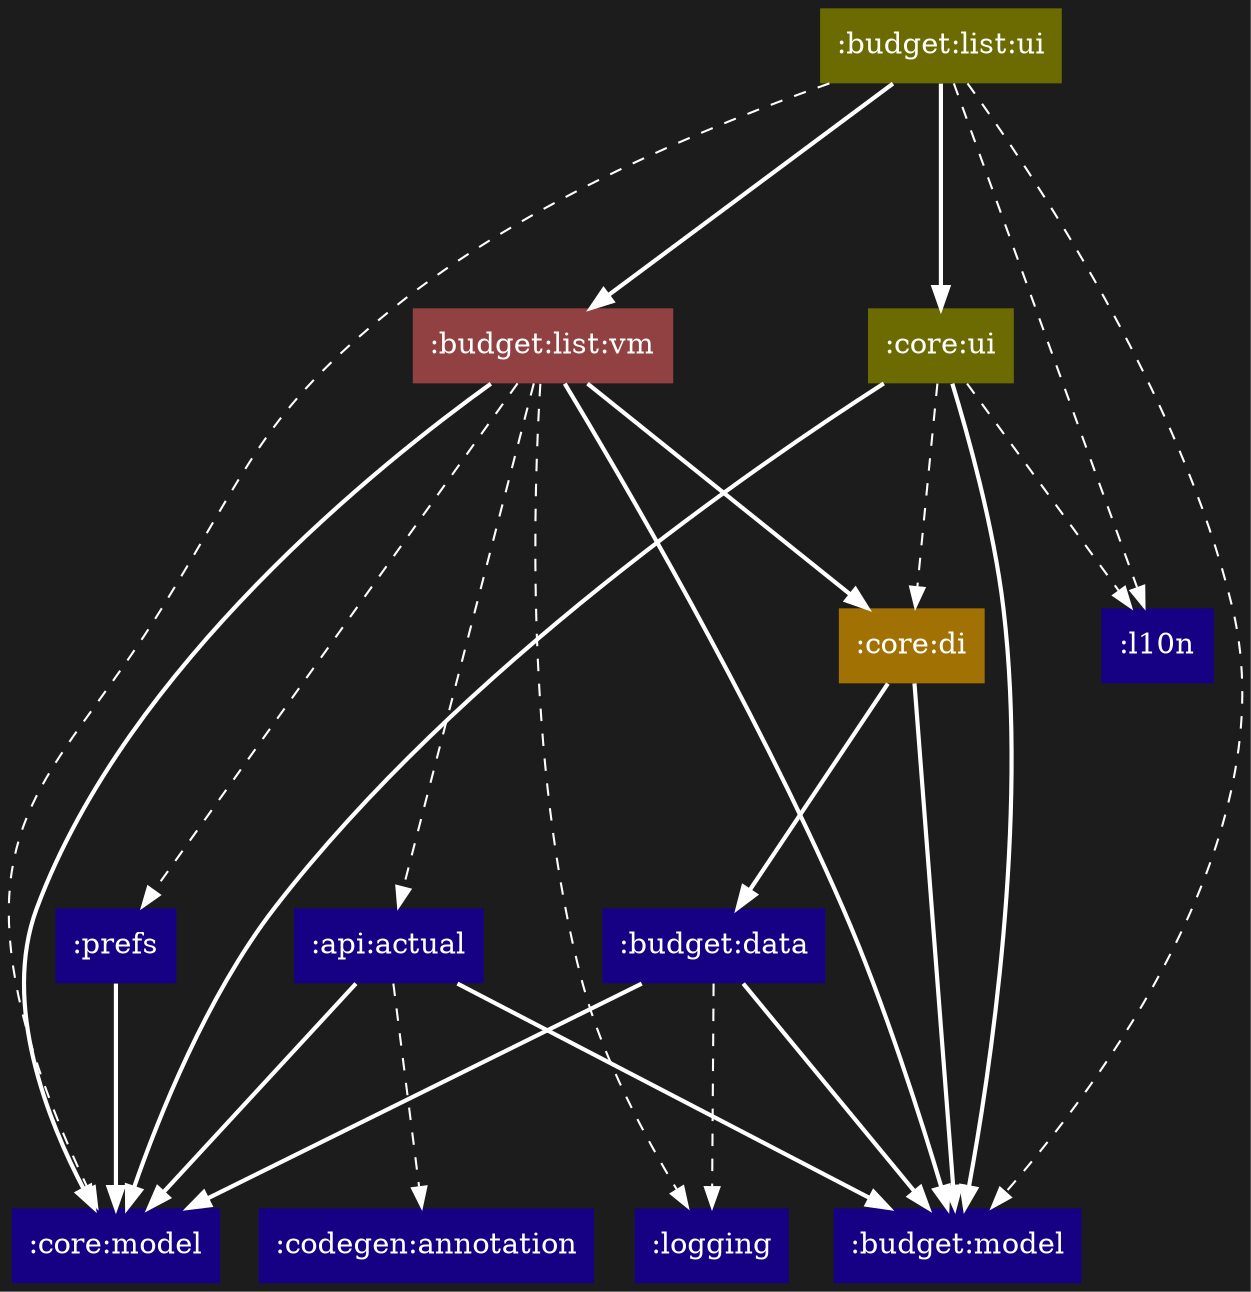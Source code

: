 digraph {
  edge [arrowhead="normal",color="white"]
  graph [layout="dot",bgcolor="#1c1c1c",rankdir="TB",ranksep="1.5"]
  node [shape="box",style="filled",fontcolor="white",color="transparent"]
  ":api:actual" [fillcolor="#160185"]
  ":budget:data" [fillcolor="#160185"]
  ":budget:list:ui" [fillcolor="#6b6b01"]
  ":budget:list:vm" [fillcolor="#914141"]
  ":budget:model" [fillcolor="#160185"]
  ":codegen:annotation" [fillcolor="#160185"]
  ":core:di" [fillcolor="#a17103"]
  ":core:model" [fillcolor="#160185"]
  ":core:ui" [fillcolor="#6b6b01"]
  ":l10n" [fillcolor="#160185"]
  ":logging" [fillcolor="#160185"]
  ":prefs" [fillcolor="#160185"]
  ":api:actual" -> ":budget:model" [style="bold"]
  ":api:actual" -> ":codegen:annotation" [style="dashed"]
  ":api:actual" -> ":core:model" [style="bold"]
  ":budget:data" -> ":budget:model" [style="bold"]
  ":budget:data" -> ":core:model" [style="bold"]
  ":budget:data" -> ":logging" [style="dashed"]
  ":budget:list:ui" -> ":budget:list:vm" [style="bold"]
  ":budget:list:ui" -> ":budget:model" [style="dashed"]
  ":budget:list:ui" -> ":core:model" [style="dashed"]
  ":budget:list:ui" -> ":core:ui" [style="bold"]
  ":budget:list:ui" -> ":l10n" [style="dashed"]
  ":budget:list:vm" -> ":api:actual" [style="dashed"]
  ":budget:list:vm" -> ":budget:model" [style="bold"]
  ":budget:list:vm" -> ":core:di" [style="bold"]
  ":budget:list:vm" -> ":core:model" [style="bold"]
  ":budget:list:vm" -> ":logging" [style="dashed"]
  ":budget:list:vm" -> ":prefs" [style="dashed"]
  ":core:di" -> ":budget:data" [style="bold"]
  ":core:di" -> ":budget:model" [style="bold"]
  ":core:ui" -> ":budget:model" [style="bold"]
  ":core:ui" -> ":core:di" [style="dashed"]
  ":core:ui" -> ":core:model" [style="bold"]
  ":core:ui" -> ":l10n" [style="dashed"]
  ":prefs" -> ":core:model" [style="bold"]
}
